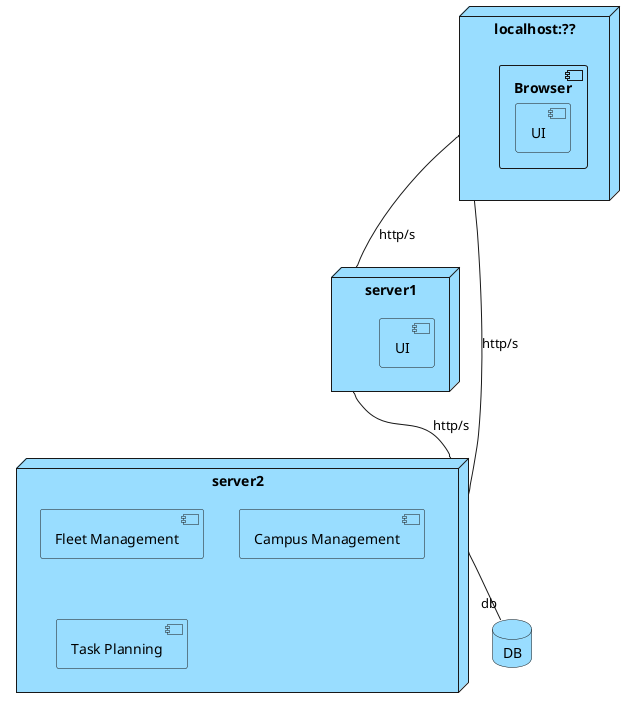 @startuml Physical View

<style>
node {
    BackgroundColor #99ddff
}
component {
    BackgroundColor #99ddff
}
database {
    BackgroundColor #99ddff
}
</style>

node "localhost:??" as local {
    component Browser{
        component UI as ui
    }
}

node server1{
    component UI
}

node server2{
    component "Fleet Management" as fleet
    component "Campus Management" as campus
    component "Task Planning" as planning
}

database DB

local --  server1 : http/s
local -- server2 : http/s
server1 -- server2 : http/s
server2 -- "db" DB

@enduml